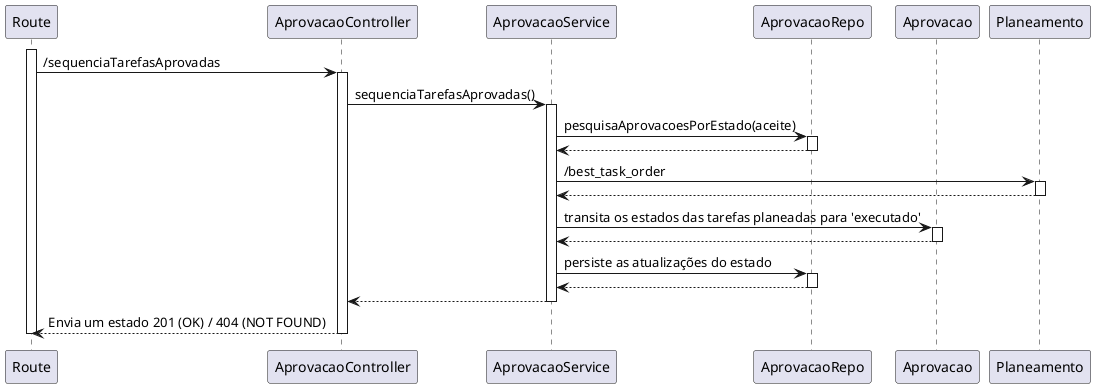 @startuml vp3

participant Route as route
participant AprovacaoController as ctrl
participant AprovacaoService as svc
participant AprovacaoRepo as repo
participant Aprovacao as model
participant Planeamento as plan

activate route
route -> ctrl : /sequenciaTarefasAprovadas
activate ctrl
ctrl -> svc : sequenciaTarefasAprovadas()
activate svc
svc -> repo : pesquisaAprovacoesPorEstado(aceite)
activate repo
repo --> svc
deactivate repo
svc -> plan : /best_task_order
activate plan
plan --> svc
deactivate plan
svc -> model : transita os estados das tarefas planeadas para 'executado'
activate model
model --> svc
deactivate model
svc -> repo : persiste as atualizações do estado
activate repo
repo --> svc
deactivate repo
svc --> ctrl
deactivate svc
ctrl --> route : Envia um estado 201 (OK) / 404 (NOT FOUND)
deactivate ctrl
deactivate route



@enduml